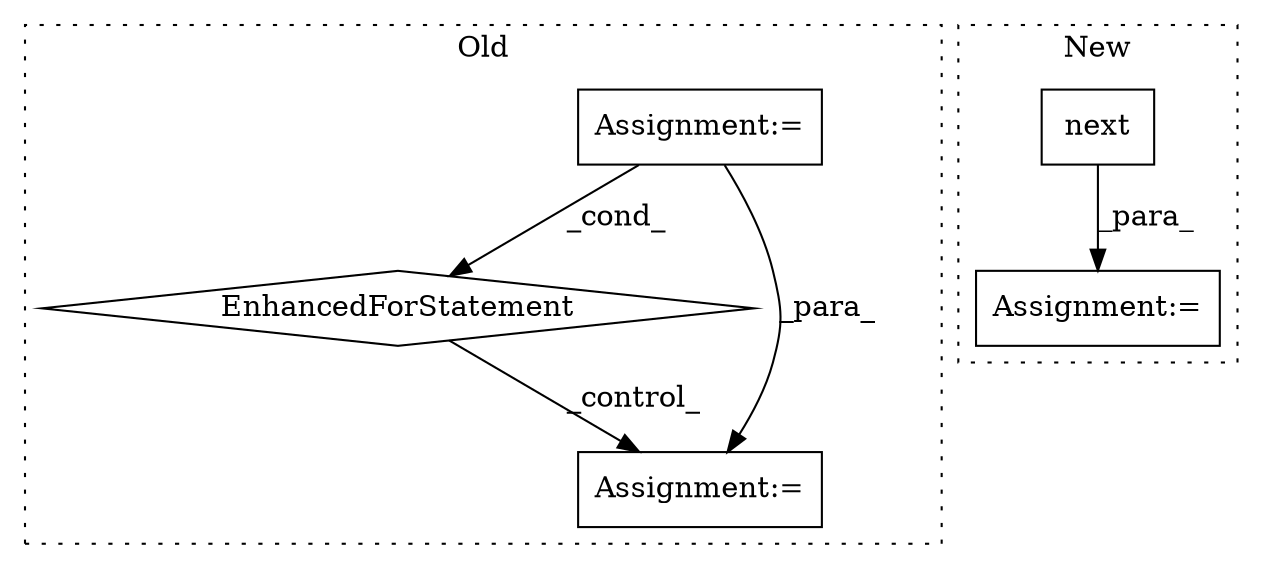 digraph G {
subgraph cluster0 {
1 [label="EnhancedForStatement" a="70" s="15083,15164" l="53,2" shape="diamond"];
3 [label="Assignment:=" a="7" s="15083,15164" l="53,2" shape="box"];
5 [label="Assignment:=" a="7" s="15174,15253" l="57,2" shape="box"];
label = "Old";
style="dotted";
}
subgraph cluster1 {
2 [label="next" a="32" s="17636,17661" l="5,1" shape="box"];
4 [label="Assignment:=" a="7" s="17635" l="1" shape="box"];
label = "New";
style="dotted";
}
1 -> 5 [label="_control_"];
2 -> 4 [label="_para_"];
3 -> 1 [label="_cond_"];
3 -> 5 [label="_para_"];
}